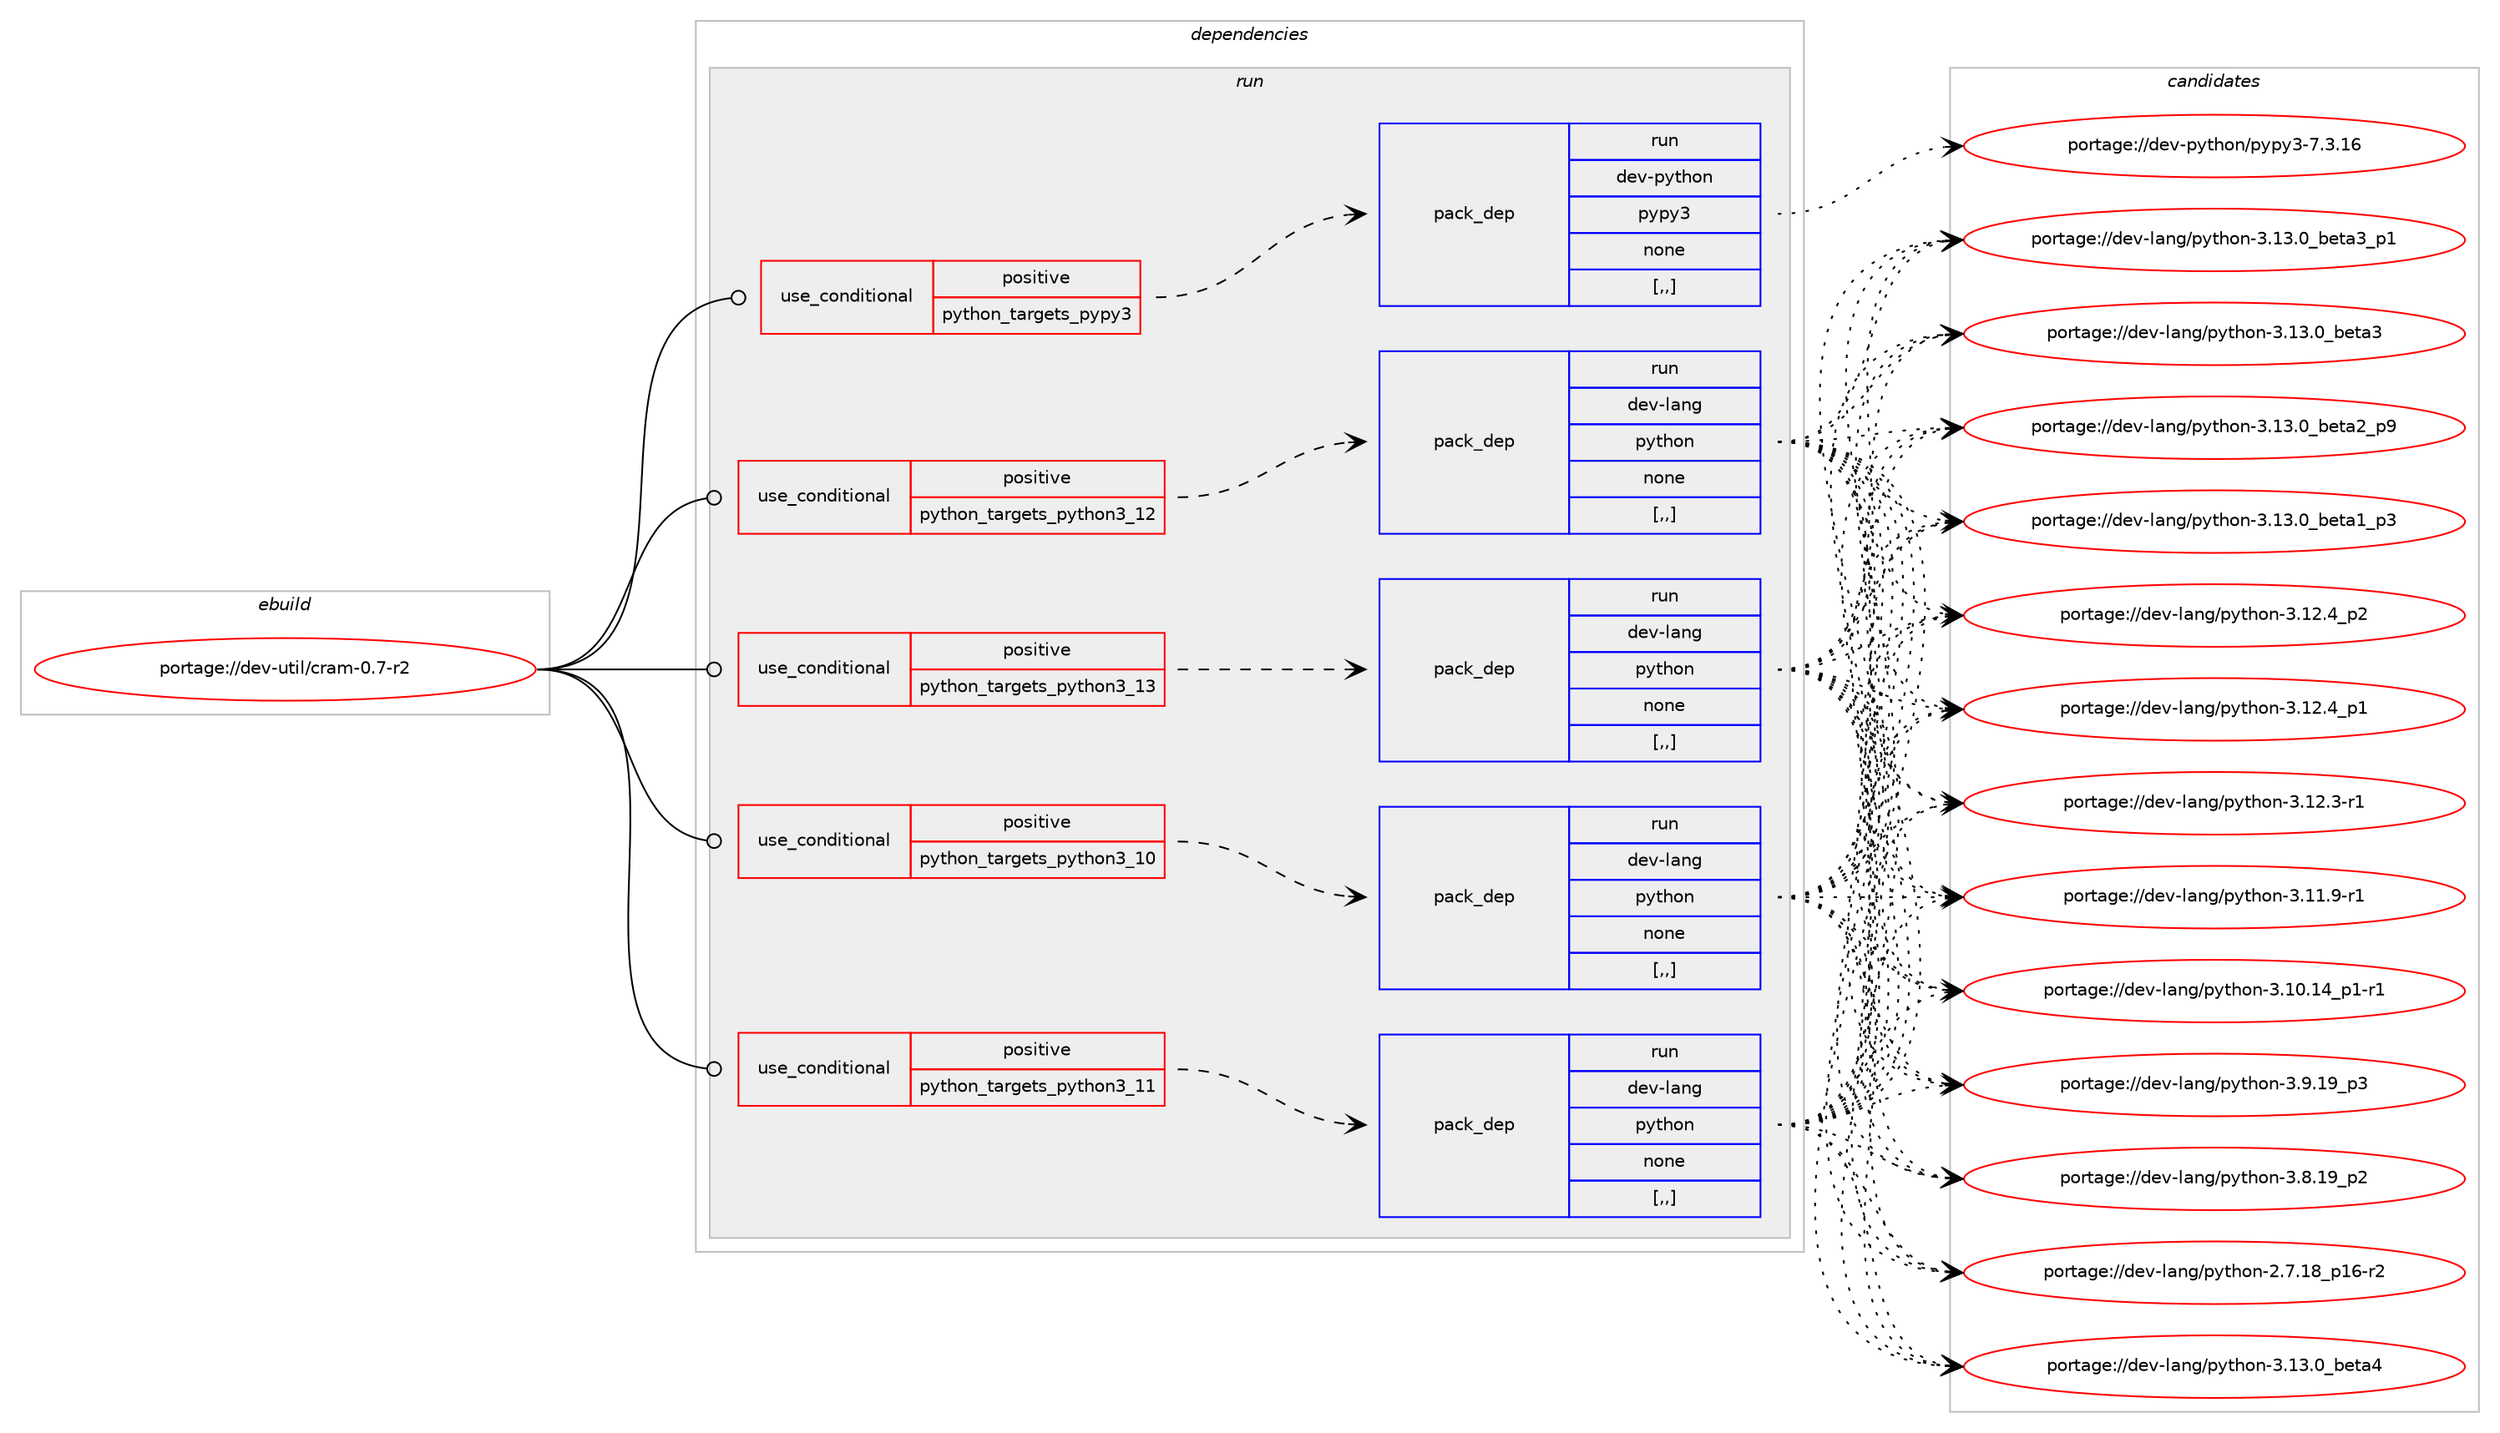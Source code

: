 digraph prolog {

# *************
# Graph options
# *************

newrank=true;
concentrate=true;
compound=true;
graph [rankdir=LR,fontname=Helvetica,fontsize=10,ranksep=1.5];#, ranksep=2.5, nodesep=0.2];
edge  [arrowhead=vee];
node  [fontname=Helvetica,fontsize=10];

# **********
# The ebuild
# **********

subgraph cluster_leftcol {
color=gray;
label=<<i>ebuild</i>>;
id [label="portage://dev-util/cram-0.7-r2", color=red, width=4, href="../dev-util/cram-0.7-r2.svg"];
}

# ****************
# The dependencies
# ****************

subgraph cluster_midcol {
color=gray;
label=<<i>dependencies</i>>;
subgraph cluster_compile {
fillcolor="#eeeeee";
style=filled;
label=<<i>compile</i>>;
}
subgraph cluster_compileandrun {
fillcolor="#eeeeee";
style=filled;
label=<<i>compile and run</i>>;
}
subgraph cluster_run {
fillcolor="#eeeeee";
style=filled;
label=<<i>run</i>>;
subgraph cond59547 {
dependency212101 [label=<<TABLE BORDER="0" CELLBORDER="1" CELLSPACING="0" CELLPADDING="4"><TR><TD ROWSPAN="3" CELLPADDING="10">use_conditional</TD></TR><TR><TD>positive</TD></TR><TR><TD>python_targets_pypy3</TD></TR></TABLE>>, shape=none, color=red];
subgraph pack151155 {
dependency212102 [label=<<TABLE BORDER="0" CELLBORDER="1" CELLSPACING="0" CELLPADDING="4" WIDTH="220"><TR><TD ROWSPAN="6" CELLPADDING="30">pack_dep</TD></TR><TR><TD WIDTH="110">run</TD></TR><TR><TD>dev-python</TD></TR><TR><TD>pypy3</TD></TR><TR><TD>none</TD></TR><TR><TD>[,,]</TD></TR></TABLE>>, shape=none, color=blue];
}
dependency212101:e -> dependency212102:w [weight=20,style="dashed",arrowhead="vee"];
}
id:e -> dependency212101:w [weight=20,style="solid",arrowhead="odot"];
subgraph cond59548 {
dependency212103 [label=<<TABLE BORDER="0" CELLBORDER="1" CELLSPACING="0" CELLPADDING="4"><TR><TD ROWSPAN="3" CELLPADDING="10">use_conditional</TD></TR><TR><TD>positive</TD></TR><TR><TD>python_targets_python3_10</TD></TR></TABLE>>, shape=none, color=red];
subgraph pack151156 {
dependency212104 [label=<<TABLE BORDER="0" CELLBORDER="1" CELLSPACING="0" CELLPADDING="4" WIDTH="220"><TR><TD ROWSPAN="6" CELLPADDING="30">pack_dep</TD></TR><TR><TD WIDTH="110">run</TD></TR><TR><TD>dev-lang</TD></TR><TR><TD>python</TD></TR><TR><TD>none</TD></TR><TR><TD>[,,]</TD></TR></TABLE>>, shape=none, color=blue];
}
dependency212103:e -> dependency212104:w [weight=20,style="dashed",arrowhead="vee"];
}
id:e -> dependency212103:w [weight=20,style="solid",arrowhead="odot"];
subgraph cond59549 {
dependency212105 [label=<<TABLE BORDER="0" CELLBORDER="1" CELLSPACING="0" CELLPADDING="4"><TR><TD ROWSPAN="3" CELLPADDING="10">use_conditional</TD></TR><TR><TD>positive</TD></TR><TR><TD>python_targets_python3_11</TD></TR></TABLE>>, shape=none, color=red];
subgraph pack151157 {
dependency212106 [label=<<TABLE BORDER="0" CELLBORDER="1" CELLSPACING="0" CELLPADDING="4" WIDTH="220"><TR><TD ROWSPAN="6" CELLPADDING="30">pack_dep</TD></TR><TR><TD WIDTH="110">run</TD></TR><TR><TD>dev-lang</TD></TR><TR><TD>python</TD></TR><TR><TD>none</TD></TR><TR><TD>[,,]</TD></TR></TABLE>>, shape=none, color=blue];
}
dependency212105:e -> dependency212106:w [weight=20,style="dashed",arrowhead="vee"];
}
id:e -> dependency212105:w [weight=20,style="solid",arrowhead="odot"];
subgraph cond59550 {
dependency212107 [label=<<TABLE BORDER="0" CELLBORDER="1" CELLSPACING="0" CELLPADDING="4"><TR><TD ROWSPAN="3" CELLPADDING="10">use_conditional</TD></TR><TR><TD>positive</TD></TR><TR><TD>python_targets_python3_12</TD></TR></TABLE>>, shape=none, color=red];
subgraph pack151158 {
dependency212108 [label=<<TABLE BORDER="0" CELLBORDER="1" CELLSPACING="0" CELLPADDING="4" WIDTH="220"><TR><TD ROWSPAN="6" CELLPADDING="30">pack_dep</TD></TR><TR><TD WIDTH="110">run</TD></TR><TR><TD>dev-lang</TD></TR><TR><TD>python</TD></TR><TR><TD>none</TD></TR><TR><TD>[,,]</TD></TR></TABLE>>, shape=none, color=blue];
}
dependency212107:e -> dependency212108:w [weight=20,style="dashed",arrowhead="vee"];
}
id:e -> dependency212107:w [weight=20,style="solid",arrowhead="odot"];
subgraph cond59551 {
dependency212109 [label=<<TABLE BORDER="0" CELLBORDER="1" CELLSPACING="0" CELLPADDING="4"><TR><TD ROWSPAN="3" CELLPADDING="10">use_conditional</TD></TR><TR><TD>positive</TD></TR><TR><TD>python_targets_python3_13</TD></TR></TABLE>>, shape=none, color=red];
subgraph pack151159 {
dependency212110 [label=<<TABLE BORDER="0" CELLBORDER="1" CELLSPACING="0" CELLPADDING="4" WIDTH="220"><TR><TD ROWSPAN="6" CELLPADDING="30">pack_dep</TD></TR><TR><TD WIDTH="110">run</TD></TR><TR><TD>dev-lang</TD></TR><TR><TD>python</TD></TR><TR><TD>none</TD></TR><TR><TD>[,,]</TD></TR></TABLE>>, shape=none, color=blue];
}
dependency212109:e -> dependency212110:w [weight=20,style="dashed",arrowhead="vee"];
}
id:e -> dependency212109:w [weight=20,style="solid",arrowhead="odot"];
}
}

# **************
# The candidates
# **************

subgraph cluster_choices {
rank=same;
color=gray;
label=<<i>candidates</i>>;

subgraph choice151155 {
color=black;
nodesep=1;
choice10010111845112121116104111110471121211121215145554651464954 [label="portage://dev-python/pypy3-7.3.16", color=red, width=4,href="../dev-python/pypy3-7.3.16.svg"];
dependency212102:e -> choice10010111845112121116104111110471121211121215145554651464954:w [style=dotted,weight="100"];
}
subgraph choice151156 {
color=black;
nodesep=1;
choice1001011184510897110103471121211161041111104551464951464895981011169752 [label="portage://dev-lang/python-3.13.0_beta4", color=red, width=4,href="../dev-lang/python-3.13.0_beta4.svg"];
choice10010111845108971101034711212111610411111045514649514648959810111697519511249 [label="portage://dev-lang/python-3.13.0_beta3_p1", color=red, width=4,href="../dev-lang/python-3.13.0_beta3_p1.svg"];
choice1001011184510897110103471121211161041111104551464951464895981011169751 [label="portage://dev-lang/python-3.13.0_beta3", color=red, width=4,href="../dev-lang/python-3.13.0_beta3.svg"];
choice10010111845108971101034711212111610411111045514649514648959810111697509511257 [label="portage://dev-lang/python-3.13.0_beta2_p9", color=red, width=4,href="../dev-lang/python-3.13.0_beta2_p9.svg"];
choice10010111845108971101034711212111610411111045514649514648959810111697499511251 [label="portage://dev-lang/python-3.13.0_beta1_p3", color=red, width=4,href="../dev-lang/python-3.13.0_beta1_p3.svg"];
choice100101118451089711010347112121116104111110455146495046529511250 [label="portage://dev-lang/python-3.12.4_p2", color=red, width=4,href="../dev-lang/python-3.12.4_p2.svg"];
choice100101118451089711010347112121116104111110455146495046529511249 [label="portage://dev-lang/python-3.12.4_p1", color=red, width=4,href="../dev-lang/python-3.12.4_p1.svg"];
choice100101118451089711010347112121116104111110455146495046514511449 [label="portage://dev-lang/python-3.12.3-r1", color=red, width=4,href="../dev-lang/python-3.12.3-r1.svg"];
choice100101118451089711010347112121116104111110455146494946574511449 [label="portage://dev-lang/python-3.11.9-r1", color=red, width=4,href="../dev-lang/python-3.11.9-r1.svg"];
choice100101118451089711010347112121116104111110455146494846495295112494511449 [label="portage://dev-lang/python-3.10.14_p1-r1", color=red, width=4,href="../dev-lang/python-3.10.14_p1-r1.svg"];
choice100101118451089711010347112121116104111110455146574649579511251 [label="portage://dev-lang/python-3.9.19_p3", color=red, width=4,href="../dev-lang/python-3.9.19_p3.svg"];
choice100101118451089711010347112121116104111110455146564649579511250 [label="portage://dev-lang/python-3.8.19_p2", color=red, width=4,href="../dev-lang/python-3.8.19_p2.svg"];
choice100101118451089711010347112121116104111110455046554649569511249544511450 [label="portage://dev-lang/python-2.7.18_p16-r2", color=red, width=4,href="../dev-lang/python-2.7.18_p16-r2.svg"];
dependency212104:e -> choice1001011184510897110103471121211161041111104551464951464895981011169752:w [style=dotted,weight="100"];
dependency212104:e -> choice10010111845108971101034711212111610411111045514649514648959810111697519511249:w [style=dotted,weight="100"];
dependency212104:e -> choice1001011184510897110103471121211161041111104551464951464895981011169751:w [style=dotted,weight="100"];
dependency212104:e -> choice10010111845108971101034711212111610411111045514649514648959810111697509511257:w [style=dotted,weight="100"];
dependency212104:e -> choice10010111845108971101034711212111610411111045514649514648959810111697499511251:w [style=dotted,weight="100"];
dependency212104:e -> choice100101118451089711010347112121116104111110455146495046529511250:w [style=dotted,weight="100"];
dependency212104:e -> choice100101118451089711010347112121116104111110455146495046529511249:w [style=dotted,weight="100"];
dependency212104:e -> choice100101118451089711010347112121116104111110455146495046514511449:w [style=dotted,weight="100"];
dependency212104:e -> choice100101118451089711010347112121116104111110455146494946574511449:w [style=dotted,weight="100"];
dependency212104:e -> choice100101118451089711010347112121116104111110455146494846495295112494511449:w [style=dotted,weight="100"];
dependency212104:e -> choice100101118451089711010347112121116104111110455146574649579511251:w [style=dotted,weight="100"];
dependency212104:e -> choice100101118451089711010347112121116104111110455146564649579511250:w [style=dotted,weight="100"];
dependency212104:e -> choice100101118451089711010347112121116104111110455046554649569511249544511450:w [style=dotted,weight="100"];
}
subgraph choice151157 {
color=black;
nodesep=1;
choice1001011184510897110103471121211161041111104551464951464895981011169752 [label="portage://dev-lang/python-3.13.0_beta4", color=red, width=4,href="../dev-lang/python-3.13.0_beta4.svg"];
choice10010111845108971101034711212111610411111045514649514648959810111697519511249 [label="portage://dev-lang/python-3.13.0_beta3_p1", color=red, width=4,href="../dev-lang/python-3.13.0_beta3_p1.svg"];
choice1001011184510897110103471121211161041111104551464951464895981011169751 [label="portage://dev-lang/python-3.13.0_beta3", color=red, width=4,href="../dev-lang/python-3.13.0_beta3.svg"];
choice10010111845108971101034711212111610411111045514649514648959810111697509511257 [label="portage://dev-lang/python-3.13.0_beta2_p9", color=red, width=4,href="../dev-lang/python-3.13.0_beta2_p9.svg"];
choice10010111845108971101034711212111610411111045514649514648959810111697499511251 [label="portage://dev-lang/python-3.13.0_beta1_p3", color=red, width=4,href="../dev-lang/python-3.13.0_beta1_p3.svg"];
choice100101118451089711010347112121116104111110455146495046529511250 [label="portage://dev-lang/python-3.12.4_p2", color=red, width=4,href="../dev-lang/python-3.12.4_p2.svg"];
choice100101118451089711010347112121116104111110455146495046529511249 [label="portage://dev-lang/python-3.12.4_p1", color=red, width=4,href="../dev-lang/python-3.12.4_p1.svg"];
choice100101118451089711010347112121116104111110455146495046514511449 [label="portage://dev-lang/python-3.12.3-r1", color=red, width=4,href="../dev-lang/python-3.12.3-r1.svg"];
choice100101118451089711010347112121116104111110455146494946574511449 [label="portage://dev-lang/python-3.11.9-r1", color=red, width=4,href="../dev-lang/python-3.11.9-r1.svg"];
choice100101118451089711010347112121116104111110455146494846495295112494511449 [label="portage://dev-lang/python-3.10.14_p1-r1", color=red, width=4,href="../dev-lang/python-3.10.14_p1-r1.svg"];
choice100101118451089711010347112121116104111110455146574649579511251 [label="portage://dev-lang/python-3.9.19_p3", color=red, width=4,href="../dev-lang/python-3.9.19_p3.svg"];
choice100101118451089711010347112121116104111110455146564649579511250 [label="portage://dev-lang/python-3.8.19_p2", color=red, width=4,href="../dev-lang/python-3.8.19_p2.svg"];
choice100101118451089711010347112121116104111110455046554649569511249544511450 [label="portage://dev-lang/python-2.7.18_p16-r2", color=red, width=4,href="../dev-lang/python-2.7.18_p16-r2.svg"];
dependency212106:e -> choice1001011184510897110103471121211161041111104551464951464895981011169752:w [style=dotted,weight="100"];
dependency212106:e -> choice10010111845108971101034711212111610411111045514649514648959810111697519511249:w [style=dotted,weight="100"];
dependency212106:e -> choice1001011184510897110103471121211161041111104551464951464895981011169751:w [style=dotted,weight="100"];
dependency212106:e -> choice10010111845108971101034711212111610411111045514649514648959810111697509511257:w [style=dotted,weight="100"];
dependency212106:e -> choice10010111845108971101034711212111610411111045514649514648959810111697499511251:w [style=dotted,weight="100"];
dependency212106:e -> choice100101118451089711010347112121116104111110455146495046529511250:w [style=dotted,weight="100"];
dependency212106:e -> choice100101118451089711010347112121116104111110455146495046529511249:w [style=dotted,weight="100"];
dependency212106:e -> choice100101118451089711010347112121116104111110455146495046514511449:w [style=dotted,weight="100"];
dependency212106:e -> choice100101118451089711010347112121116104111110455146494946574511449:w [style=dotted,weight="100"];
dependency212106:e -> choice100101118451089711010347112121116104111110455146494846495295112494511449:w [style=dotted,weight="100"];
dependency212106:e -> choice100101118451089711010347112121116104111110455146574649579511251:w [style=dotted,weight="100"];
dependency212106:e -> choice100101118451089711010347112121116104111110455146564649579511250:w [style=dotted,weight="100"];
dependency212106:e -> choice100101118451089711010347112121116104111110455046554649569511249544511450:w [style=dotted,weight="100"];
}
subgraph choice151158 {
color=black;
nodesep=1;
choice1001011184510897110103471121211161041111104551464951464895981011169752 [label="portage://dev-lang/python-3.13.0_beta4", color=red, width=4,href="../dev-lang/python-3.13.0_beta4.svg"];
choice10010111845108971101034711212111610411111045514649514648959810111697519511249 [label="portage://dev-lang/python-3.13.0_beta3_p1", color=red, width=4,href="../dev-lang/python-3.13.0_beta3_p1.svg"];
choice1001011184510897110103471121211161041111104551464951464895981011169751 [label="portage://dev-lang/python-3.13.0_beta3", color=red, width=4,href="../dev-lang/python-3.13.0_beta3.svg"];
choice10010111845108971101034711212111610411111045514649514648959810111697509511257 [label="portage://dev-lang/python-3.13.0_beta2_p9", color=red, width=4,href="../dev-lang/python-3.13.0_beta2_p9.svg"];
choice10010111845108971101034711212111610411111045514649514648959810111697499511251 [label="portage://dev-lang/python-3.13.0_beta1_p3", color=red, width=4,href="../dev-lang/python-3.13.0_beta1_p3.svg"];
choice100101118451089711010347112121116104111110455146495046529511250 [label="portage://dev-lang/python-3.12.4_p2", color=red, width=4,href="../dev-lang/python-3.12.4_p2.svg"];
choice100101118451089711010347112121116104111110455146495046529511249 [label="portage://dev-lang/python-3.12.4_p1", color=red, width=4,href="../dev-lang/python-3.12.4_p1.svg"];
choice100101118451089711010347112121116104111110455146495046514511449 [label="portage://dev-lang/python-3.12.3-r1", color=red, width=4,href="../dev-lang/python-3.12.3-r1.svg"];
choice100101118451089711010347112121116104111110455146494946574511449 [label="portage://dev-lang/python-3.11.9-r1", color=red, width=4,href="../dev-lang/python-3.11.9-r1.svg"];
choice100101118451089711010347112121116104111110455146494846495295112494511449 [label="portage://dev-lang/python-3.10.14_p1-r1", color=red, width=4,href="../dev-lang/python-3.10.14_p1-r1.svg"];
choice100101118451089711010347112121116104111110455146574649579511251 [label="portage://dev-lang/python-3.9.19_p3", color=red, width=4,href="../dev-lang/python-3.9.19_p3.svg"];
choice100101118451089711010347112121116104111110455146564649579511250 [label="portage://dev-lang/python-3.8.19_p2", color=red, width=4,href="../dev-lang/python-3.8.19_p2.svg"];
choice100101118451089711010347112121116104111110455046554649569511249544511450 [label="portage://dev-lang/python-2.7.18_p16-r2", color=red, width=4,href="../dev-lang/python-2.7.18_p16-r2.svg"];
dependency212108:e -> choice1001011184510897110103471121211161041111104551464951464895981011169752:w [style=dotted,weight="100"];
dependency212108:e -> choice10010111845108971101034711212111610411111045514649514648959810111697519511249:w [style=dotted,weight="100"];
dependency212108:e -> choice1001011184510897110103471121211161041111104551464951464895981011169751:w [style=dotted,weight="100"];
dependency212108:e -> choice10010111845108971101034711212111610411111045514649514648959810111697509511257:w [style=dotted,weight="100"];
dependency212108:e -> choice10010111845108971101034711212111610411111045514649514648959810111697499511251:w [style=dotted,weight="100"];
dependency212108:e -> choice100101118451089711010347112121116104111110455146495046529511250:w [style=dotted,weight="100"];
dependency212108:e -> choice100101118451089711010347112121116104111110455146495046529511249:w [style=dotted,weight="100"];
dependency212108:e -> choice100101118451089711010347112121116104111110455146495046514511449:w [style=dotted,weight="100"];
dependency212108:e -> choice100101118451089711010347112121116104111110455146494946574511449:w [style=dotted,weight="100"];
dependency212108:e -> choice100101118451089711010347112121116104111110455146494846495295112494511449:w [style=dotted,weight="100"];
dependency212108:e -> choice100101118451089711010347112121116104111110455146574649579511251:w [style=dotted,weight="100"];
dependency212108:e -> choice100101118451089711010347112121116104111110455146564649579511250:w [style=dotted,weight="100"];
dependency212108:e -> choice100101118451089711010347112121116104111110455046554649569511249544511450:w [style=dotted,weight="100"];
}
subgraph choice151159 {
color=black;
nodesep=1;
choice1001011184510897110103471121211161041111104551464951464895981011169752 [label="portage://dev-lang/python-3.13.0_beta4", color=red, width=4,href="../dev-lang/python-3.13.0_beta4.svg"];
choice10010111845108971101034711212111610411111045514649514648959810111697519511249 [label="portage://dev-lang/python-3.13.0_beta3_p1", color=red, width=4,href="../dev-lang/python-3.13.0_beta3_p1.svg"];
choice1001011184510897110103471121211161041111104551464951464895981011169751 [label="portage://dev-lang/python-3.13.0_beta3", color=red, width=4,href="../dev-lang/python-3.13.0_beta3.svg"];
choice10010111845108971101034711212111610411111045514649514648959810111697509511257 [label="portage://dev-lang/python-3.13.0_beta2_p9", color=red, width=4,href="../dev-lang/python-3.13.0_beta2_p9.svg"];
choice10010111845108971101034711212111610411111045514649514648959810111697499511251 [label="portage://dev-lang/python-3.13.0_beta1_p3", color=red, width=4,href="../dev-lang/python-3.13.0_beta1_p3.svg"];
choice100101118451089711010347112121116104111110455146495046529511250 [label="portage://dev-lang/python-3.12.4_p2", color=red, width=4,href="../dev-lang/python-3.12.4_p2.svg"];
choice100101118451089711010347112121116104111110455146495046529511249 [label="portage://dev-lang/python-3.12.4_p1", color=red, width=4,href="../dev-lang/python-3.12.4_p1.svg"];
choice100101118451089711010347112121116104111110455146495046514511449 [label="portage://dev-lang/python-3.12.3-r1", color=red, width=4,href="../dev-lang/python-3.12.3-r1.svg"];
choice100101118451089711010347112121116104111110455146494946574511449 [label="portage://dev-lang/python-3.11.9-r1", color=red, width=4,href="../dev-lang/python-3.11.9-r1.svg"];
choice100101118451089711010347112121116104111110455146494846495295112494511449 [label="portage://dev-lang/python-3.10.14_p1-r1", color=red, width=4,href="../dev-lang/python-3.10.14_p1-r1.svg"];
choice100101118451089711010347112121116104111110455146574649579511251 [label="portage://dev-lang/python-3.9.19_p3", color=red, width=4,href="../dev-lang/python-3.9.19_p3.svg"];
choice100101118451089711010347112121116104111110455146564649579511250 [label="portage://dev-lang/python-3.8.19_p2", color=red, width=4,href="../dev-lang/python-3.8.19_p2.svg"];
choice100101118451089711010347112121116104111110455046554649569511249544511450 [label="portage://dev-lang/python-2.7.18_p16-r2", color=red, width=4,href="../dev-lang/python-2.7.18_p16-r2.svg"];
dependency212110:e -> choice1001011184510897110103471121211161041111104551464951464895981011169752:w [style=dotted,weight="100"];
dependency212110:e -> choice10010111845108971101034711212111610411111045514649514648959810111697519511249:w [style=dotted,weight="100"];
dependency212110:e -> choice1001011184510897110103471121211161041111104551464951464895981011169751:w [style=dotted,weight="100"];
dependency212110:e -> choice10010111845108971101034711212111610411111045514649514648959810111697509511257:w [style=dotted,weight="100"];
dependency212110:e -> choice10010111845108971101034711212111610411111045514649514648959810111697499511251:w [style=dotted,weight="100"];
dependency212110:e -> choice100101118451089711010347112121116104111110455146495046529511250:w [style=dotted,weight="100"];
dependency212110:e -> choice100101118451089711010347112121116104111110455146495046529511249:w [style=dotted,weight="100"];
dependency212110:e -> choice100101118451089711010347112121116104111110455146495046514511449:w [style=dotted,weight="100"];
dependency212110:e -> choice100101118451089711010347112121116104111110455146494946574511449:w [style=dotted,weight="100"];
dependency212110:e -> choice100101118451089711010347112121116104111110455146494846495295112494511449:w [style=dotted,weight="100"];
dependency212110:e -> choice100101118451089711010347112121116104111110455146574649579511251:w [style=dotted,weight="100"];
dependency212110:e -> choice100101118451089711010347112121116104111110455146564649579511250:w [style=dotted,weight="100"];
dependency212110:e -> choice100101118451089711010347112121116104111110455046554649569511249544511450:w [style=dotted,weight="100"];
}
}

}
